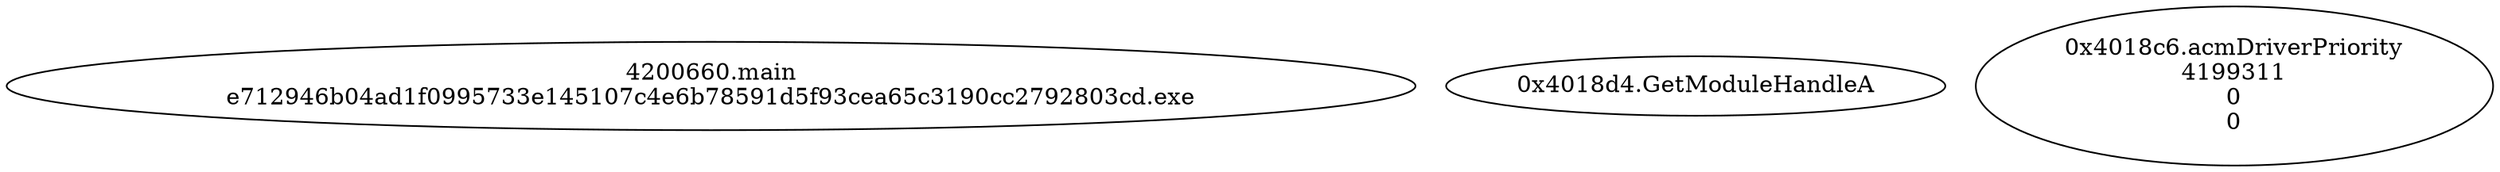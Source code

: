// Global SCDG with merge call
digraph {
	0 [label="4200660.main
e712946b04ad1f0995733e145107c4e6b78591d5f93cea65c3190cc2792803cd.exe"]
	1 [label="0x4018d4.GetModuleHandleA
"]
	2 [label="0x4018c6.acmDriverPriority
4199311
0
0"]
}
